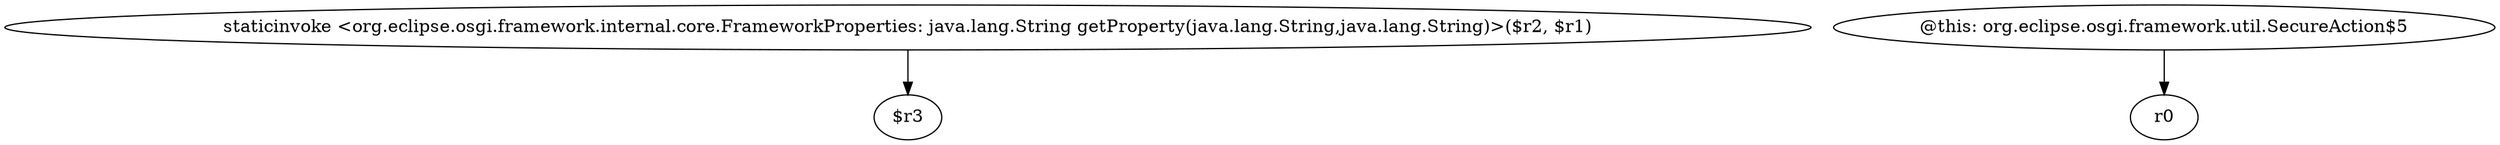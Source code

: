 digraph g {
0[label="staticinvoke <org.eclipse.osgi.framework.internal.core.FrameworkProperties: java.lang.String getProperty(java.lang.String,java.lang.String)>($r2, $r1)"]
1[label="$r3"]
0->1[label=""]
2[label="@this: org.eclipse.osgi.framework.util.SecureAction$5"]
3[label="r0"]
2->3[label=""]
}